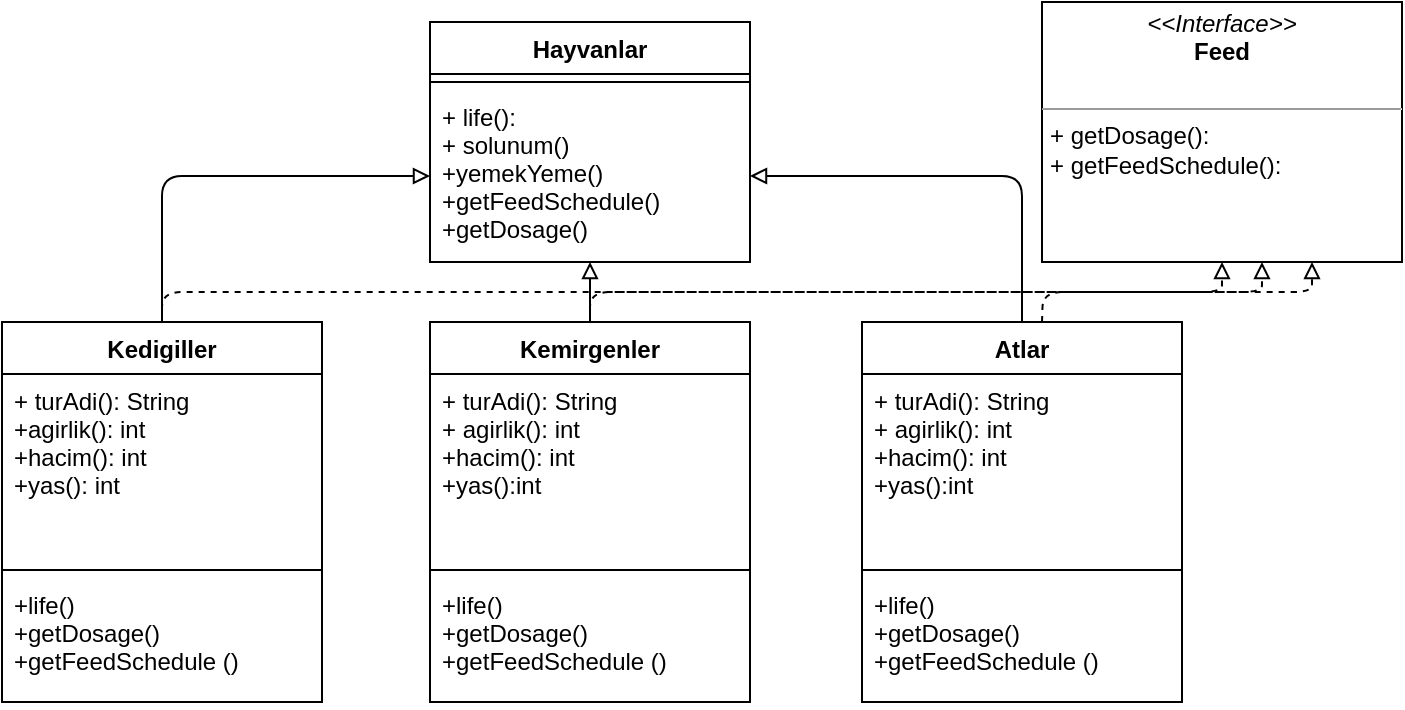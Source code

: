 <mxfile version="15.9.4" type="github">
  <diagram id="3X96dTat4gi4P8eFne31" name="Page-1">
    <mxGraphModel dx="868" dy="1540" grid="1" gridSize="10" guides="1" tooltips="1" connect="1" arrows="1" fold="1" page="1" pageScale="1" pageWidth="827" pageHeight="1169" math="0" shadow="0">
      <root>
        <mxCell id="0" />
        <mxCell id="1" parent="0" />
        <mxCell id="UVwHgLHZ5KE1Eq6juh8P-7" value="Hayvanlar" style="swimlane;fontStyle=1;align=center;verticalAlign=top;childLayout=stackLayout;horizontal=1;startSize=26;horizontalStack=0;resizeParent=1;resizeParentMax=0;resizeLast=0;collapsible=1;marginBottom=0;" vertex="1" parent="1">
          <mxGeometry x="334" y="-90" width="160" height="120" as="geometry" />
        </mxCell>
        <mxCell id="UVwHgLHZ5KE1Eq6juh8P-9" value="" style="line;strokeWidth=1;fillColor=none;align=left;verticalAlign=middle;spacingTop=-1;spacingLeft=3;spacingRight=3;rotatable=0;labelPosition=right;points=[];portConstraint=eastwest;" vertex="1" parent="UVwHgLHZ5KE1Eq6juh8P-7">
          <mxGeometry y="26" width="160" height="8" as="geometry" />
        </mxCell>
        <mxCell id="UVwHgLHZ5KE1Eq6juh8P-10" value="+ life(): &#xa;+ solunum()&#xa;+yemekYeme()&#xa;+getFeedSchedule()&#xa;+getDosage()" style="text;strokeColor=none;fillColor=none;align=left;verticalAlign=top;spacingLeft=4;spacingRight=4;overflow=hidden;rotatable=0;points=[[0,0.5],[1,0.5]];portConstraint=eastwest;" vertex="1" parent="UVwHgLHZ5KE1Eq6juh8P-7">
          <mxGeometry y="34" width="160" height="86" as="geometry" />
        </mxCell>
        <mxCell id="UVwHgLHZ5KE1Eq6juh8P-11" value="Kedigiller" style="swimlane;fontStyle=1;align=center;verticalAlign=top;childLayout=stackLayout;horizontal=1;startSize=26;horizontalStack=0;resizeParent=1;resizeParentMax=0;resizeLast=0;collapsible=1;marginBottom=0;" vertex="1" parent="1">
          <mxGeometry x="120" y="60" width="160" height="190" as="geometry" />
        </mxCell>
        <mxCell id="UVwHgLHZ5KE1Eq6juh8P-12" value="+ turAdi(): String&#xa;+agirlik(): int&#xa;+hacim(): int&#xa;+yas(): int" style="text;strokeColor=none;fillColor=none;align=left;verticalAlign=top;spacingLeft=4;spacingRight=4;overflow=hidden;rotatable=0;points=[[0,0.5],[1,0.5]];portConstraint=eastwest;" vertex="1" parent="UVwHgLHZ5KE1Eq6juh8P-11">
          <mxGeometry y="26" width="160" height="94" as="geometry" />
        </mxCell>
        <mxCell id="UVwHgLHZ5KE1Eq6juh8P-13" value="" style="line;strokeWidth=1;fillColor=none;align=left;verticalAlign=middle;spacingTop=-1;spacingLeft=3;spacingRight=3;rotatable=0;labelPosition=right;points=[];portConstraint=eastwest;" vertex="1" parent="UVwHgLHZ5KE1Eq6juh8P-11">
          <mxGeometry y="120" width="160" height="8" as="geometry" />
        </mxCell>
        <mxCell id="UVwHgLHZ5KE1Eq6juh8P-14" value="+life()&#xa;+getDosage()&#xa;+getFeedSchedule ()" style="text;strokeColor=none;fillColor=none;align=left;verticalAlign=top;spacingLeft=4;spacingRight=4;overflow=hidden;rotatable=0;points=[[0,0.5],[1,0.5]];portConstraint=eastwest;" vertex="1" parent="UVwHgLHZ5KE1Eq6juh8P-11">
          <mxGeometry y="128" width="160" height="62" as="geometry" />
        </mxCell>
        <mxCell id="UVwHgLHZ5KE1Eq6juh8P-15" value="Kemirgenler" style="swimlane;fontStyle=1;align=center;verticalAlign=top;childLayout=stackLayout;horizontal=1;startSize=26;horizontalStack=0;resizeParent=1;resizeParentMax=0;resizeLast=0;collapsible=1;marginBottom=0;" vertex="1" parent="1">
          <mxGeometry x="334" y="60" width="160" height="190" as="geometry" />
        </mxCell>
        <mxCell id="UVwHgLHZ5KE1Eq6juh8P-16" value="+ turAdi(): String&#xa;+ agirlik(): int&#xa;+hacim(): int&#xa;+yas():int" style="text;strokeColor=none;fillColor=none;align=left;verticalAlign=top;spacingLeft=4;spacingRight=4;overflow=hidden;rotatable=0;points=[[0,0.5],[1,0.5]];portConstraint=eastwest;" vertex="1" parent="UVwHgLHZ5KE1Eq6juh8P-15">
          <mxGeometry y="26" width="160" height="94" as="geometry" />
        </mxCell>
        <mxCell id="UVwHgLHZ5KE1Eq6juh8P-17" value="" style="line;strokeWidth=1;fillColor=none;align=left;verticalAlign=middle;spacingTop=-1;spacingLeft=3;spacingRight=3;rotatable=0;labelPosition=right;points=[];portConstraint=eastwest;" vertex="1" parent="UVwHgLHZ5KE1Eq6juh8P-15">
          <mxGeometry y="120" width="160" height="8" as="geometry" />
        </mxCell>
        <mxCell id="UVwHgLHZ5KE1Eq6juh8P-18" value="+life()&#xa;+getDosage()&#xa;+getFeedSchedule ()" style="text;strokeColor=none;fillColor=none;align=left;verticalAlign=top;spacingLeft=4;spacingRight=4;overflow=hidden;rotatable=0;points=[[0,0.5],[1,0.5]];portConstraint=eastwest;" vertex="1" parent="UVwHgLHZ5KE1Eq6juh8P-15">
          <mxGeometry y="128" width="160" height="62" as="geometry" />
        </mxCell>
        <mxCell id="UVwHgLHZ5KE1Eq6juh8P-19" value="Atlar" style="swimlane;fontStyle=1;align=center;verticalAlign=top;childLayout=stackLayout;horizontal=1;startSize=26;horizontalStack=0;resizeParent=1;resizeParentMax=0;resizeLast=0;collapsible=1;marginBottom=0;" vertex="1" parent="1">
          <mxGeometry x="550" y="60" width="160" height="190" as="geometry" />
        </mxCell>
        <mxCell id="UVwHgLHZ5KE1Eq6juh8P-20" value="+ turAdi(): String&#xa;+ agirlik(): int&#xa;+hacim(): int&#xa;+yas():int" style="text;strokeColor=none;fillColor=none;align=left;verticalAlign=top;spacingLeft=4;spacingRight=4;overflow=hidden;rotatable=0;points=[[0,0.5],[1,0.5]];portConstraint=eastwest;" vertex="1" parent="UVwHgLHZ5KE1Eq6juh8P-19">
          <mxGeometry y="26" width="160" height="94" as="geometry" />
        </mxCell>
        <mxCell id="UVwHgLHZ5KE1Eq6juh8P-21" value="" style="line;strokeWidth=1;fillColor=none;align=left;verticalAlign=middle;spacingTop=-1;spacingLeft=3;spacingRight=3;rotatable=0;labelPosition=right;points=[];portConstraint=eastwest;" vertex="1" parent="UVwHgLHZ5KE1Eq6juh8P-19">
          <mxGeometry y="120" width="160" height="8" as="geometry" />
        </mxCell>
        <mxCell id="UVwHgLHZ5KE1Eq6juh8P-22" value="+life()&#xa;+getDosage()&#xa;+getFeedSchedule ()" style="text;strokeColor=none;fillColor=none;align=left;verticalAlign=top;spacingLeft=4;spacingRight=4;overflow=hidden;rotatable=0;points=[[0,0.5],[1,0.5]];portConstraint=eastwest;" vertex="1" parent="UVwHgLHZ5KE1Eq6juh8P-19">
          <mxGeometry y="128" width="160" height="62" as="geometry" />
        </mxCell>
        <mxCell id="UVwHgLHZ5KE1Eq6juh8P-26" value="" style="endArrow=block;endFill=0;html=1;edgeStyle=orthogonalEdgeStyle;align=left;verticalAlign=top;rounded=1;exitX=0.5;exitY=0;exitDx=0;exitDy=0;entryX=0;entryY=0.5;entryDx=0;entryDy=0;" edge="1" parent="1" source="UVwHgLHZ5KE1Eq6juh8P-11" target="UVwHgLHZ5KE1Eq6juh8P-10">
          <mxGeometry x="-1" relative="1" as="geometry">
            <mxPoint x="200" y="50" as="sourcePoint" />
            <mxPoint x="360" y="50" as="targetPoint" />
          </mxGeometry>
        </mxCell>
        <mxCell id="UVwHgLHZ5KE1Eq6juh8P-28" value="" style="endArrow=block;endFill=0;html=1;edgeStyle=orthogonalEdgeStyle;align=left;verticalAlign=top;rounded=0;exitX=0.5;exitY=0;exitDx=0;exitDy=0;" edge="1" parent="1" source="UVwHgLHZ5KE1Eq6juh8P-15">
          <mxGeometry x="-1" relative="1" as="geometry">
            <mxPoint x="210" y="70" as="sourcePoint" />
            <mxPoint x="414" y="30" as="targetPoint" />
          </mxGeometry>
        </mxCell>
        <mxCell id="UVwHgLHZ5KE1Eq6juh8P-30" value="" style="endArrow=block;endFill=0;html=1;edgeStyle=orthogonalEdgeStyle;align=left;verticalAlign=top;rounded=1;exitX=0.5;exitY=0;exitDx=0;exitDy=0;entryX=1;entryY=0.5;entryDx=0;entryDy=0;strokeColor=default;" edge="1" parent="1" source="UVwHgLHZ5KE1Eq6juh8P-19" target="UVwHgLHZ5KE1Eq6juh8P-10">
          <mxGeometry x="-1" relative="1" as="geometry">
            <mxPoint x="210" y="70" as="sourcePoint" />
            <mxPoint x="344" y="-3" as="targetPoint" />
          </mxGeometry>
        </mxCell>
        <mxCell id="UVwHgLHZ5KE1Eq6juh8P-32" value="&lt;p style=&quot;margin: 0px ; margin-top: 4px ; text-align: center&quot;&gt;&lt;i&gt;&amp;lt;&amp;lt;Interface&amp;gt;&amp;gt;&lt;/i&gt;&lt;br&gt;&lt;b&gt;Feed&lt;/b&gt;&lt;/p&gt;&lt;p style=&quot;margin: 0px ; margin-left: 4px&quot;&gt;&lt;br&gt;&lt;/p&gt;&lt;hr size=&quot;1&quot;&gt;&lt;p style=&quot;margin: 0px ; margin-left: 4px&quot;&gt;+ getDosage():&lt;br&gt;+ getFeedSchedule():&lt;/p&gt;" style="verticalAlign=top;align=left;overflow=fill;fontSize=12;fontFamily=Helvetica;html=1;" vertex="1" parent="1">
          <mxGeometry x="640" y="-100" width="180" height="130" as="geometry" />
        </mxCell>
        <mxCell id="UVwHgLHZ5KE1Eq6juh8P-33" value="" style="endArrow=block;endFill=0;html=1;edgeStyle=orthogonalEdgeStyle;align=left;verticalAlign=top;rounded=1;entryX=0.5;entryY=1;entryDx=0;entryDy=0;strokeColor=default;dashed=1;" edge="1" parent="1" target="UVwHgLHZ5KE1Eq6juh8P-32">
          <mxGeometry x="-1" relative="1" as="geometry">
            <mxPoint x="640" y="60" as="sourcePoint" />
            <mxPoint x="504" y="-3" as="targetPoint" />
          </mxGeometry>
        </mxCell>
        <mxCell id="UVwHgLHZ5KE1Eq6juh8P-34" value="" style="endArrow=block;endFill=0;html=1;edgeStyle=orthogonalEdgeStyle;align=left;verticalAlign=top;rounded=1;entryX=0.611;entryY=1;entryDx=0;entryDy=0;strokeColor=default;dashed=1;entryPerimeter=0;exitX=0.5;exitY=0;exitDx=0;exitDy=0;" edge="1" parent="1" source="UVwHgLHZ5KE1Eq6juh8P-15" target="UVwHgLHZ5KE1Eq6juh8P-32">
          <mxGeometry x="-1" relative="1" as="geometry">
            <mxPoint x="650" y="70" as="sourcePoint" />
            <mxPoint x="740" y="40" as="targetPoint" />
          </mxGeometry>
        </mxCell>
        <mxCell id="UVwHgLHZ5KE1Eq6juh8P-35" value="" style="endArrow=block;endFill=0;html=1;edgeStyle=orthogonalEdgeStyle;align=left;verticalAlign=top;rounded=1;entryX=0.75;entryY=1;entryDx=0;entryDy=0;strokeColor=default;dashed=1;exitX=0.5;exitY=0;exitDx=0;exitDy=0;" edge="1" parent="1" source="UVwHgLHZ5KE1Eq6juh8P-11" target="UVwHgLHZ5KE1Eq6juh8P-32">
          <mxGeometry x="-1" relative="1" as="geometry">
            <mxPoint x="660" y="80" as="sourcePoint" />
            <mxPoint x="750" y="50" as="targetPoint" />
          </mxGeometry>
        </mxCell>
      </root>
    </mxGraphModel>
  </diagram>
</mxfile>
